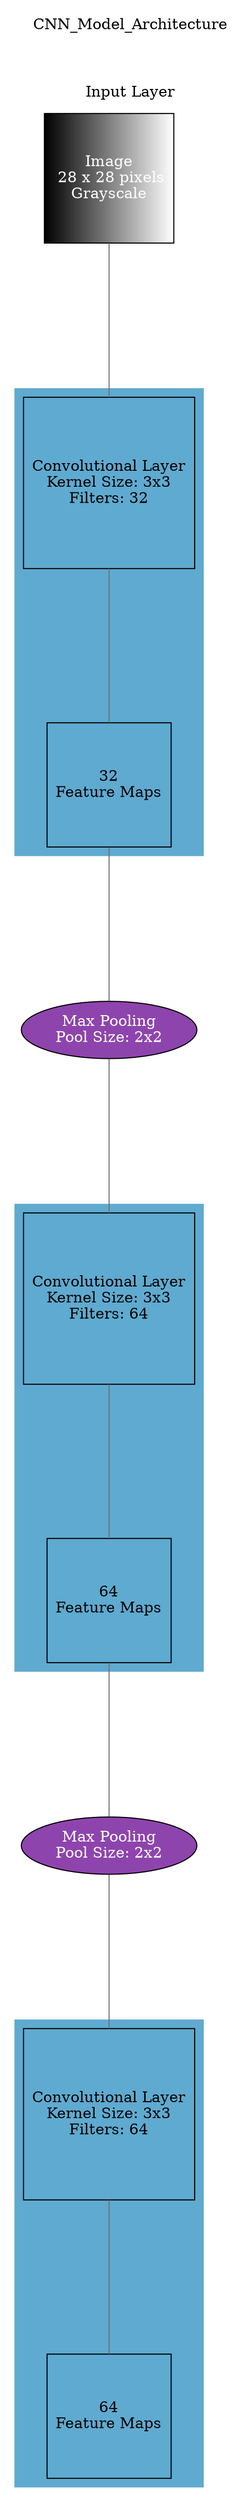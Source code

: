 digraph g {
	graph [nodesep=1 ranksep=2 splines=false]
	edge [arrowhead=none color="#707070"]
	subgraph cluster_input {
		node [fillcolor="black:white" fontcolor=white shape=square style=filled]
		color=white label="CNN_Model_Architecture



Input Layer"
		1 [label="Image
 28 x 28 pixels
Grayscale" fontcolor=white]
	}
	conv_2 -> 2
	1 -> conv_2
	subgraph cluster_1 {
		color="#5faad0" style=filled
		conv_2 [label="Convolutional Layer
Kernel Size: 3x3
Filters: 32" shape=square]
		2 [label="32
Feature Maps" shape=square]
	}
	2 -> 3
	subgraph cluster_2 {
		color=white
		3 [label="Max Pooling
Pool Size: 2x2" fillcolor="#8e44ad" fontcolor=white style=filled]
	}
	conv_4 -> 4
	3 -> conv_4
	subgraph cluster_3 {
		color="#5faad0" style=filled
		conv_4 [label="Convolutional Layer
Kernel Size: 3x3
Filters: 64" shape=square]
		4 [label="64
Feature Maps" shape=square]
	}
	4 -> 5
	subgraph cluster_4 {
		color=white
		5 [label="Max Pooling
Pool Size: 2x2" fillcolor="#8e44ad" fontcolor=white style=filled]
	}
	conv_6 -> 6
	5 -> conv_6
	subgraph cluster_5 {
		color="#5faad0" style=filled
		conv_6 [label="Convolutional Layer
Kernel Size: 3x3
Filters: 64" shape=square]
		6 [label="64
Feature Maps" shape=square]
	}
	subgraph cluster_output {
		node [color="#2ecc71" fontcolor="#2ecc71" shape=circle style=filled]
		color=white
		rank=same
		labeljust=1
		label="Output Layer" labelloc=bottom
	}
	arrowShape=none
}

